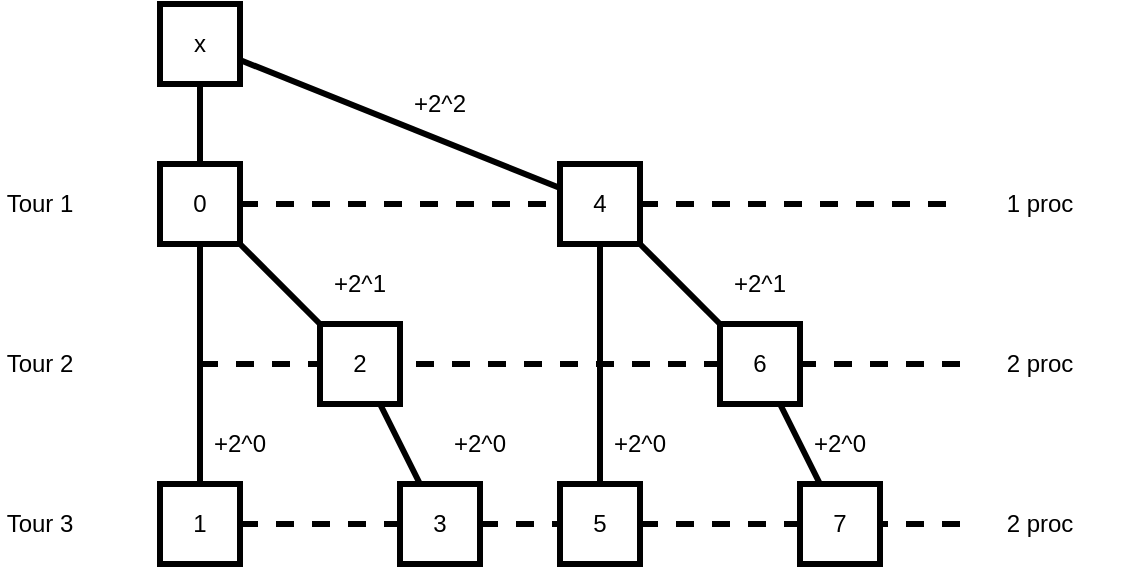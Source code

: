 <mxfile version="20.8.18" type="device"><diagram id="4drqCZ3eVDzUJnQ9uuLb" name="Page-1"><mxGraphModel dx="1067" dy="582" grid="1" gridSize="10" guides="1" tooltips="1" connect="1" arrows="1" fold="1" page="1" pageScale="1" pageWidth="827" pageHeight="1169" math="0" shadow="0"><root><mxCell id="0"/><mxCell id="1" parent="0"/><mxCell id="nq-gJVpo_FYlwsWvT4nC-2" style="edgeStyle=orthogonalEdgeStyle;rounded=0;orthogonalLoop=1;jettySize=auto;html=1;exitX=0.5;exitY=1;exitDx=0;exitDy=0;endArrow=none;endFill=0;strokeWidth=3;" edge="1" parent="1" source="nq-gJVpo_FYlwsWvT4nC-1" target="nq-gJVpo_FYlwsWvT4nC-31"><mxGeometry relative="1" as="geometry"><mxPoint x="120" y="240" as="targetPoint"/></mxGeometry></mxCell><mxCell id="nq-gJVpo_FYlwsWvT4nC-1" value="x" style="rounded=0;whiteSpace=wrap;html=1;strokeWidth=3;" vertex="1" parent="1"><mxGeometry x="120" y="40" width="40" height="40" as="geometry"/></mxCell><mxCell id="nq-gJVpo_FYlwsWvT4nC-4" value="0" style="rounded=0;whiteSpace=wrap;html=1;strokeWidth=3;" vertex="1" parent="1"><mxGeometry x="120" y="120" width="40" height="40" as="geometry"/></mxCell><mxCell id="nq-gJVpo_FYlwsWvT4nC-5" value="Tour 1" style="text;strokeColor=none;align=center;fillColor=none;html=1;verticalAlign=middle;whiteSpace=wrap;rounded=0;" vertex="1" parent="1"><mxGeometry x="40" y="120" width="40" height="40" as="geometry"/></mxCell><mxCell id="nq-gJVpo_FYlwsWvT4nC-6" value="" style="endArrow=none;dashed=1;html=1;rounded=0;strokeWidth=3;startArrow=none;" edge="1" parent="1" source="nq-gJVpo_FYlwsWvT4nC-7" target="nq-gJVpo_FYlwsWvT4nC-10"><mxGeometry width="50" height="50" relative="1" as="geometry"><mxPoint x="290" y="180" as="sourcePoint"/><mxPoint x="520" y="140" as="targetPoint"/></mxGeometry></mxCell><mxCell id="nq-gJVpo_FYlwsWvT4nC-8" style="rounded=0;orthogonalLoop=1;jettySize=auto;html=1;strokeWidth=3;endArrow=none;endFill=0;" edge="1" parent="1" source="nq-gJVpo_FYlwsWvT4nC-7" target="nq-gJVpo_FYlwsWvT4nC-1"><mxGeometry relative="1" as="geometry"/></mxCell><mxCell id="nq-gJVpo_FYlwsWvT4nC-10" value="1 proc" style="text;strokeColor=none;align=center;fillColor=none;html=1;verticalAlign=middle;whiteSpace=wrap;rounded=0;" vertex="1" parent="1"><mxGeometry x="520" y="120" width="80" height="40" as="geometry"/></mxCell><mxCell id="nq-gJVpo_FYlwsWvT4nC-12" value="" style="endArrow=none;dashed=1;html=1;rounded=0;strokeWidth=3;" edge="1" parent="1" target="nq-gJVpo_FYlwsWvT4nC-13"><mxGeometry width="50" height="50" relative="1" as="geometry"><mxPoint x="140" y="220" as="sourcePoint"/><mxPoint x="440" y="220" as="targetPoint"/></mxGeometry></mxCell><mxCell id="nq-gJVpo_FYlwsWvT4nC-13" value="6" style="rounded=0;whiteSpace=wrap;html=1;strokeWidth=3;" vertex="1" parent="1"><mxGeometry x="400" y="200" width="40" height="40" as="geometry"/></mxCell><mxCell id="nq-gJVpo_FYlwsWvT4nC-14" value="" style="endArrow=none;dashed=1;html=1;rounded=0;strokeWidth=3;" edge="1" parent="1" target="nq-gJVpo_FYlwsWvT4nC-13" source="nq-gJVpo_FYlwsWvT4nC-16"><mxGeometry width="50" height="50" relative="1" as="geometry"><mxPoint x="520" y="220" as="sourcePoint"/><mxPoint x="410" y="230" as="targetPoint"/></mxGeometry></mxCell><mxCell id="nq-gJVpo_FYlwsWvT4nC-15" value="Tour 2" style="text;strokeColor=none;align=center;fillColor=none;html=1;verticalAlign=middle;whiteSpace=wrap;rounded=0;" vertex="1" parent="1"><mxGeometry x="40" y="200" width="40" height="40" as="geometry"/></mxCell><mxCell id="nq-gJVpo_FYlwsWvT4nC-16" value="2 proc" style="text;strokeColor=none;align=center;fillColor=none;html=1;verticalAlign=middle;whiteSpace=wrap;rounded=0;" vertex="1" parent="1"><mxGeometry x="520" y="200" width="80" height="40" as="geometry"/></mxCell><mxCell id="nq-gJVpo_FYlwsWvT4nC-17" value="" style="endArrow=none;dashed=1;html=1;rounded=0;strokeWidth=3;" edge="1" parent="1" source="nq-gJVpo_FYlwsWvT4nC-4" target="nq-gJVpo_FYlwsWvT4nC-7"><mxGeometry width="50" height="50" relative="1" as="geometry"><mxPoint x="160" y="140" as="sourcePoint"/><mxPoint x="480" y="140" as="targetPoint"/></mxGeometry></mxCell><mxCell id="nq-gJVpo_FYlwsWvT4nC-7" value="4" style="rounded=0;whiteSpace=wrap;html=1;strokeWidth=3;" vertex="1" parent="1"><mxGeometry x="320" y="120" width="40" height="40" as="geometry"/></mxCell><mxCell id="nq-gJVpo_FYlwsWvT4nC-19" style="rounded=0;orthogonalLoop=1;jettySize=auto;html=1;strokeWidth=3;endArrow=none;endFill=0;" edge="1" parent="1" source="nq-gJVpo_FYlwsWvT4nC-7" target="nq-gJVpo_FYlwsWvT4nC-13"><mxGeometry relative="1" as="geometry"><mxPoint x="330" y="140" as="sourcePoint"/><mxPoint x="210" y="80" as="targetPoint"/></mxGeometry></mxCell><mxCell id="nq-gJVpo_FYlwsWvT4nC-20" value="+2^1" style="text;strokeColor=none;align=center;fillColor=none;html=1;verticalAlign=middle;whiteSpace=wrap;rounded=0;" vertex="1" parent="1"><mxGeometry x="400" y="160" width="40" height="40" as="geometry"/></mxCell><mxCell id="nq-gJVpo_FYlwsWvT4nC-11" value="2" style="rounded=0;whiteSpace=wrap;html=1;strokeWidth=3;" vertex="1" parent="1"><mxGeometry x="200" y="200" width="40" height="40" as="geometry"/></mxCell><mxCell id="nq-gJVpo_FYlwsWvT4nC-21" style="rounded=0;orthogonalLoop=1;jettySize=auto;html=1;strokeWidth=3;endArrow=none;endFill=0;" edge="1" parent="1" source="nq-gJVpo_FYlwsWvT4nC-4" target="nq-gJVpo_FYlwsWvT4nC-11"><mxGeometry relative="1" as="geometry"><mxPoint x="330" y="170" as="sourcePoint"/><mxPoint x="370" y="210" as="targetPoint"/></mxGeometry></mxCell><mxCell id="nq-gJVpo_FYlwsWvT4nC-22" value="" style="endArrow=none;dashed=1;html=1;rounded=0;strokeWidth=3;startArrow=none;" edge="1" parent="1" target="nq-gJVpo_FYlwsWvT4nC-23" source="nq-gJVpo_FYlwsWvT4nC-36"><mxGeometry width="50" height="50" relative="1" as="geometry"><mxPoint x="140" y="300" as="sourcePoint"/><mxPoint x="480" y="300" as="targetPoint"/></mxGeometry></mxCell><mxCell id="nq-gJVpo_FYlwsWvT4nC-23" value="7" style="rounded=0;whiteSpace=wrap;html=1;strokeWidth=3;" vertex="1" parent="1"><mxGeometry x="440" y="280" width="40" height="40" as="geometry"/></mxCell><mxCell id="nq-gJVpo_FYlwsWvT4nC-24" value="" style="endArrow=none;dashed=1;html=1;rounded=0;strokeWidth=3;" edge="1" parent="1" target="nq-gJVpo_FYlwsWvT4nC-23"><mxGeometry width="50" height="50" relative="1" as="geometry"><mxPoint x="520" y="300" as="sourcePoint"/><mxPoint x="410" y="310" as="targetPoint"/></mxGeometry></mxCell><mxCell id="nq-gJVpo_FYlwsWvT4nC-25" value="Tour 3" style="text;strokeColor=none;align=center;fillColor=none;html=1;verticalAlign=middle;whiteSpace=wrap;rounded=0;" vertex="1" parent="1"><mxGeometry x="40" y="280" width="40" height="40" as="geometry"/></mxCell><mxCell id="nq-gJVpo_FYlwsWvT4nC-26" value="2 proc" style="text;strokeColor=none;align=center;fillColor=none;html=1;verticalAlign=middle;whiteSpace=wrap;rounded=0;" vertex="1" parent="1"><mxGeometry x="520" y="280" width="80" height="40" as="geometry"/></mxCell><mxCell id="nq-gJVpo_FYlwsWvT4nC-27" style="rounded=0;orthogonalLoop=1;jettySize=auto;html=1;strokeWidth=3;endArrow=none;endFill=0;" edge="1" parent="1" target="nq-gJVpo_FYlwsWvT4nC-23" source="nq-gJVpo_FYlwsWvT4nC-13"><mxGeometry relative="1" as="geometry"><mxPoint x="400" y="240" as="sourcePoint"/><mxPoint x="250" y="160" as="targetPoint"/></mxGeometry></mxCell><mxCell id="nq-gJVpo_FYlwsWvT4nC-28" value="+2^0" style="text;strokeColor=none;align=center;fillColor=none;html=1;verticalAlign=middle;whiteSpace=wrap;rounded=0;" vertex="1" parent="1"><mxGeometry x="440" y="240" width="40" height="40" as="geometry"/></mxCell><mxCell id="nq-gJVpo_FYlwsWvT4nC-29" value="3" style="rounded=0;whiteSpace=wrap;html=1;strokeWidth=3;" vertex="1" parent="1"><mxGeometry x="240" y="280" width="40" height="40" as="geometry"/></mxCell><mxCell id="nq-gJVpo_FYlwsWvT4nC-30" style="rounded=0;orthogonalLoop=1;jettySize=auto;html=1;strokeWidth=3;endArrow=none;endFill=0;" edge="1" parent="1" target="nq-gJVpo_FYlwsWvT4nC-29" source="nq-gJVpo_FYlwsWvT4nC-11"><mxGeometry relative="1" as="geometry"><mxPoint x="200" y="240" as="sourcePoint"/><mxPoint x="410" y="290" as="targetPoint"/></mxGeometry></mxCell><mxCell id="nq-gJVpo_FYlwsWvT4nC-31" value="1" style="rounded=0;whiteSpace=wrap;html=1;strokeWidth=3;" vertex="1" parent="1"><mxGeometry x="120" y="280" width="40" height="40" as="geometry"/></mxCell><mxCell id="nq-gJVpo_FYlwsWvT4nC-32" value="+2^1" style="text;strokeColor=none;align=center;fillColor=none;html=1;verticalAlign=middle;whiteSpace=wrap;rounded=0;" vertex="1" parent="1"><mxGeometry x="200" y="160" width="40" height="40" as="geometry"/></mxCell><mxCell id="nq-gJVpo_FYlwsWvT4nC-33" value="+2^0" style="text;strokeColor=none;align=center;fillColor=none;html=1;verticalAlign=middle;whiteSpace=wrap;rounded=0;" vertex="1" parent="1"><mxGeometry x="140" y="240" width="40" height="40" as="geometry"/></mxCell><mxCell id="nq-gJVpo_FYlwsWvT4nC-34" value="+2^0" style="text;strokeColor=none;align=center;fillColor=none;html=1;verticalAlign=middle;whiteSpace=wrap;rounded=0;" vertex="1" parent="1"><mxGeometry x="260" y="240" width="40" height="40" as="geometry"/></mxCell><mxCell id="nq-gJVpo_FYlwsWvT4nC-37" value="" style="endArrow=none;dashed=1;html=1;rounded=0;strokeWidth=3;" edge="1" parent="1" source="nq-gJVpo_FYlwsWvT4nC-31" target="nq-gJVpo_FYlwsWvT4nC-29"><mxGeometry width="50" height="50" relative="1" as="geometry"><mxPoint x="200" y="330" as="sourcePoint"/><mxPoint x="200" y="300" as="targetPoint"/></mxGeometry></mxCell><mxCell id="nq-gJVpo_FYlwsWvT4nC-36" value="5" style="rounded=0;whiteSpace=wrap;html=1;strokeWidth=3;" vertex="1" parent="1"><mxGeometry x="320" y="280" width="40" height="40" as="geometry"/></mxCell><mxCell id="nq-gJVpo_FYlwsWvT4nC-38" style="rounded=0;orthogonalLoop=1;jettySize=auto;html=1;strokeWidth=3;endArrow=none;endFill=0;" edge="1" parent="1" source="nq-gJVpo_FYlwsWvT4nC-7" target="nq-gJVpo_FYlwsWvT4nC-36"><mxGeometry relative="1" as="geometry"><mxPoint x="370" y="170" as="sourcePoint"/><mxPoint x="410" y="210" as="targetPoint"/></mxGeometry></mxCell><mxCell id="nq-gJVpo_FYlwsWvT4nC-39" value="+2^0" style="text;strokeColor=none;align=center;fillColor=none;html=1;verticalAlign=middle;whiteSpace=wrap;rounded=0;" vertex="1" parent="1"><mxGeometry x="340" y="240" width="40" height="40" as="geometry"/></mxCell><mxCell id="nq-gJVpo_FYlwsWvT4nC-40" value="" style="endArrow=none;dashed=1;html=1;rounded=0;strokeWidth=3;" edge="1" parent="1" source="nq-gJVpo_FYlwsWvT4nC-29" target="nq-gJVpo_FYlwsWvT4nC-36"><mxGeometry width="50" height="50" relative="1" as="geometry"><mxPoint x="150" y="310" as="sourcePoint"/><mxPoint x="250" y="310" as="targetPoint"/></mxGeometry></mxCell><mxCell id="nq-gJVpo_FYlwsWvT4nC-41" value="+2^2" style="text;strokeColor=none;align=center;fillColor=none;html=1;verticalAlign=middle;whiteSpace=wrap;rounded=0;" vertex="1" parent="1"><mxGeometry x="240" y="70" width="40" height="40" as="geometry"/></mxCell></root></mxGraphModel></diagram></mxfile>